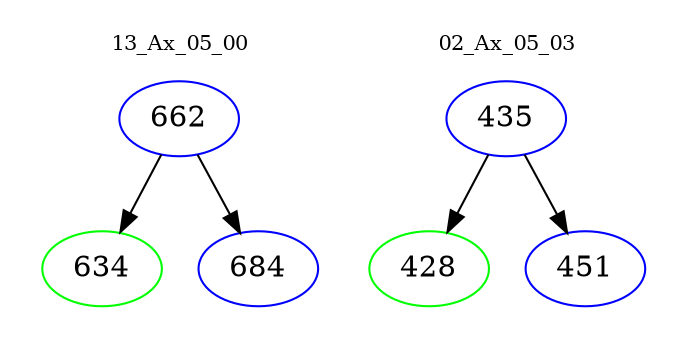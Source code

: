 digraph{
subgraph cluster_0 {
color = white
label = "13_Ax_05_00";
fontsize=10;
T0_662 [label="662", color="blue"]
T0_662 -> T0_634 [color="black"]
T0_634 [label="634", color="green"]
T0_662 -> T0_684 [color="black"]
T0_684 [label="684", color="blue"]
}
subgraph cluster_1 {
color = white
label = "02_Ax_05_03";
fontsize=10;
T1_435 [label="435", color="blue"]
T1_435 -> T1_428 [color="black"]
T1_428 [label="428", color="green"]
T1_435 -> T1_451 [color="black"]
T1_451 [label="451", color="blue"]
}
}
